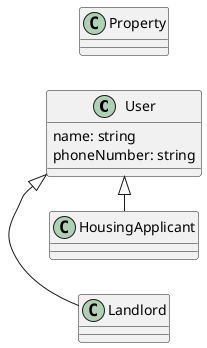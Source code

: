 @startuml "Classes Diagram"

left to right direction

class User {
    name: string
    phoneNumber: string
}

class Landlord {
}

' Demandeur de logement
class HousingApplicant {
}

class Property {
}


User <|- Landlord 
User <|- HousingApplicant


@enduml